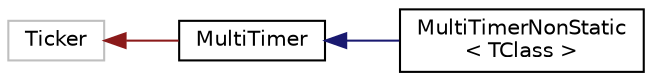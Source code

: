 digraph "Graphical Class Hierarchy"
{
 // LATEX_PDF_SIZE
  edge [fontname="Helvetica",fontsize="10",labelfontname="Helvetica",labelfontsize="10"];
  node [fontname="Helvetica",fontsize="10",shape=record];
  rankdir="LR";
  Node2 [label="Ticker",height=0.2,width=0.4,color="grey75", fillcolor="white", style="filled",tooltip=" "];
  Node2 -> Node0 [dir="back",color="firebrick4",fontsize="10",style="solid",fontname="Helvetica"];
  Node0 [label="MultiTimer",height=0.2,width=0.4,color="black", fillcolor="white", style="filled",URL="$class_multi_timer.html",tooltip="Ticker timer derivative allowing for a fixed number of repeated calls."];
  Node0 -> Node1 [dir="back",color="midnightblue",fontsize="10",style="solid",fontname="Helvetica"];
  Node1 [label="MultiTimerNonStatic\l\< TClass \>",height=0.2,width=0.4,color="black", fillcolor="white", style="filled",URL="$class_multi_timer_non_static.html",tooltip="Same as MultiTimer but allows a pointer to a non-static member function as a callback."];
}
